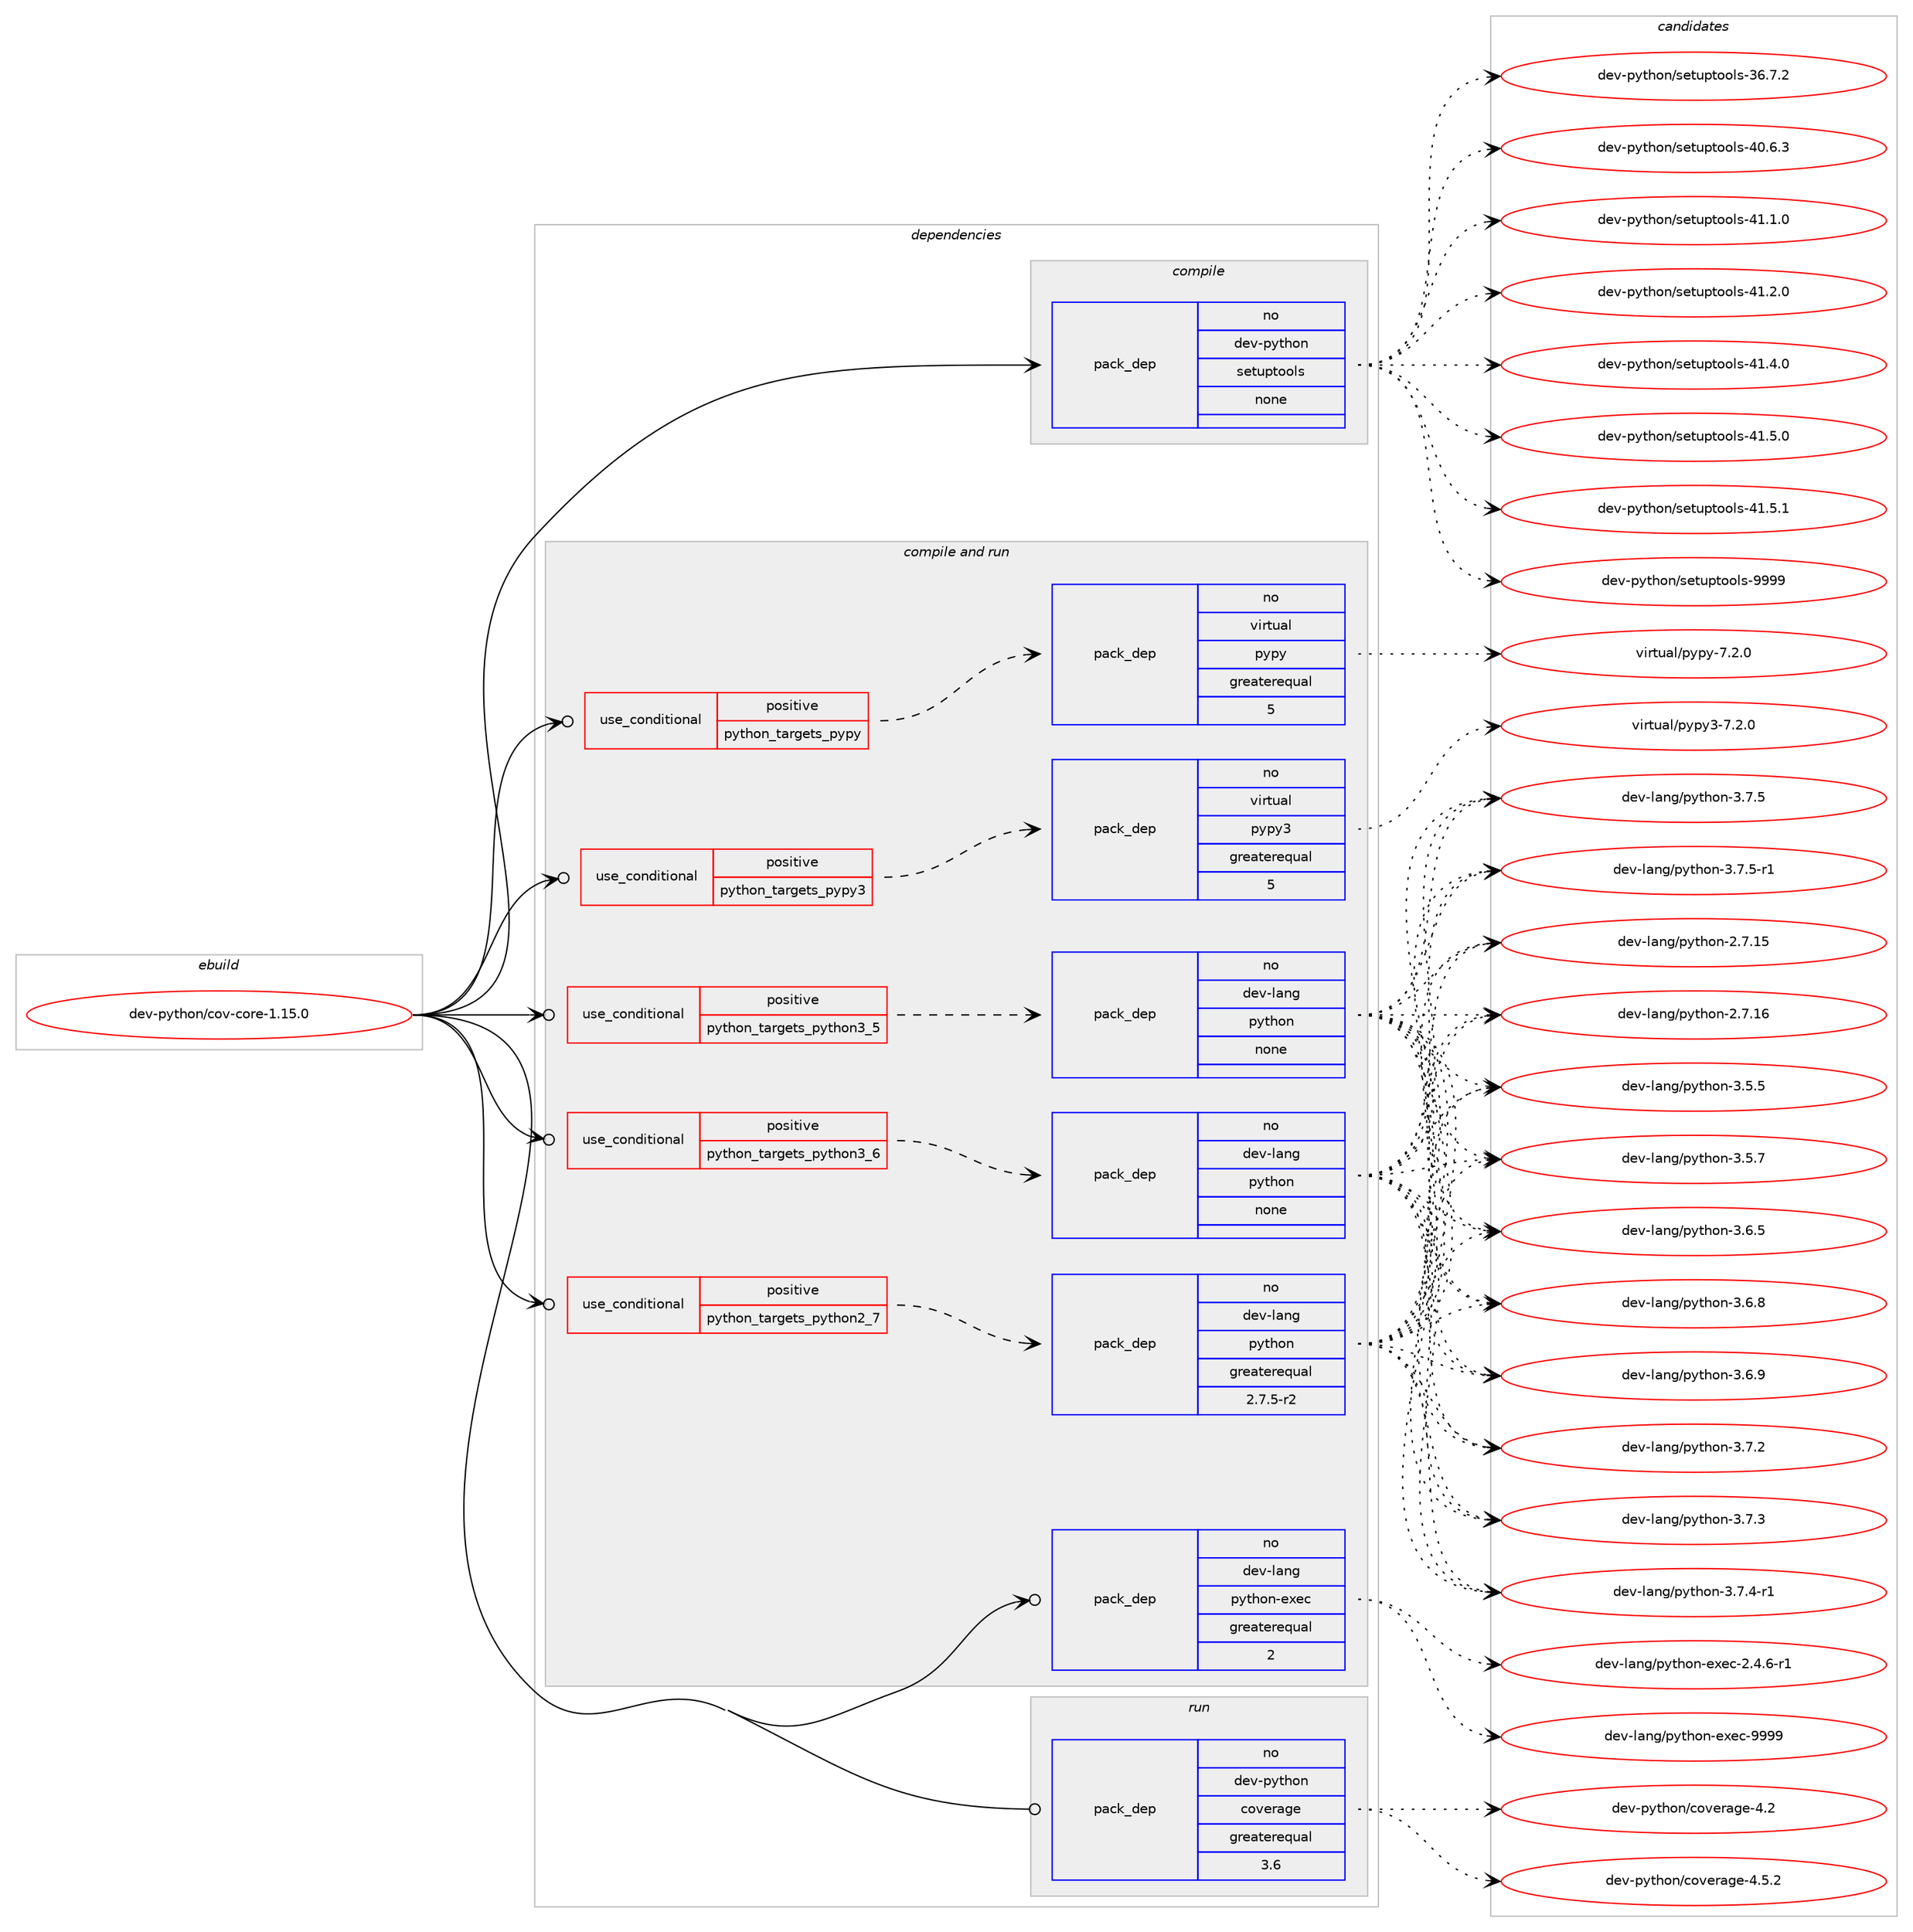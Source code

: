 digraph prolog {

# *************
# Graph options
# *************

newrank=true;
concentrate=true;
compound=true;
graph [rankdir=LR,fontname=Helvetica,fontsize=10,ranksep=1.5];#, ranksep=2.5, nodesep=0.2];
edge  [arrowhead=vee];
node  [fontname=Helvetica,fontsize=10];

# **********
# The ebuild
# **********

subgraph cluster_leftcol {
color=gray;
rank=same;
label=<<i>ebuild</i>>;
id [label="dev-python/cov-core-1.15.0", color=red, width=4, href="../dev-python/cov-core-1.15.0.svg"];
}

# ****************
# The dependencies
# ****************

subgraph cluster_midcol {
color=gray;
label=<<i>dependencies</i>>;
subgraph cluster_compile {
fillcolor="#eeeeee";
style=filled;
label=<<i>compile</i>>;
subgraph pack450275 {
dependency599935 [label=<<TABLE BORDER="0" CELLBORDER="1" CELLSPACING="0" CELLPADDING="4" WIDTH="220"><TR><TD ROWSPAN="6" CELLPADDING="30">pack_dep</TD></TR><TR><TD WIDTH="110">no</TD></TR><TR><TD>dev-python</TD></TR><TR><TD>setuptools</TD></TR><TR><TD>none</TD></TR><TR><TD></TD></TR></TABLE>>, shape=none, color=blue];
}
id:e -> dependency599935:w [weight=20,style="solid",arrowhead="vee"];
}
subgraph cluster_compileandrun {
fillcolor="#eeeeee";
style=filled;
label=<<i>compile and run</i>>;
subgraph cond137881 {
dependency599936 [label=<<TABLE BORDER="0" CELLBORDER="1" CELLSPACING="0" CELLPADDING="4"><TR><TD ROWSPAN="3" CELLPADDING="10">use_conditional</TD></TR><TR><TD>positive</TD></TR><TR><TD>python_targets_pypy</TD></TR></TABLE>>, shape=none, color=red];
subgraph pack450276 {
dependency599937 [label=<<TABLE BORDER="0" CELLBORDER="1" CELLSPACING="0" CELLPADDING="4" WIDTH="220"><TR><TD ROWSPAN="6" CELLPADDING="30">pack_dep</TD></TR><TR><TD WIDTH="110">no</TD></TR><TR><TD>virtual</TD></TR><TR><TD>pypy</TD></TR><TR><TD>greaterequal</TD></TR><TR><TD>5</TD></TR></TABLE>>, shape=none, color=blue];
}
dependency599936:e -> dependency599937:w [weight=20,style="dashed",arrowhead="vee"];
}
id:e -> dependency599936:w [weight=20,style="solid",arrowhead="odotvee"];
subgraph cond137882 {
dependency599938 [label=<<TABLE BORDER="0" CELLBORDER="1" CELLSPACING="0" CELLPADDING="4"><TR><TD ROWSPAN="3" CELLPADDING="10">use_conditional</TD></TR><TR><TD>positive</TD></TR><TR><TD>python_targets_pypy3</TD></TR></TABLE>>, shape=none, color=red];
subgraph pack450277 {
dependency599939 [label=<<TABLE BORDER="0" CELLBORDER="1" CELLSPACING="0" CELLPADDING="4" WIDTH="220"><TR><TD ROWSPAN="6" CELLPADDING="30">pack_dep</TD></TR><TR><TD WIDTH="110">no</TD></TR><TR><TD>virtual</TD></TR><TR><TD>pypy3</TD></TR><TR><TD>greaterequal</TD></TR><TR><TD>5</TD></TR></TABLE>>, shape=none, color=blue];
}
dependency599938:e -> dependency599939:w [weight=20,style="dashed",arrowhead="vee"];
}
id:e -> dependency599938:w [weight=20,style="solid",arrowhead="odotvee"];
subgraph cond137883 {
dependency599940 [label=<<TABLE BORDER="0" CELLBORDER="1" CELLSPACING="0" CELLPADDING="4"><TR><TD ROWSPAN="3" CELLPADDING="10">use_conditional</TD></TR><TR><TD>positive</TD></TR><TR><TD>python_targets_python2_7</TD></TR></TABLE>>, shape=none, color=red];
subgraph pack450278 {
dependency599941 [label=<<TABLE BORDER="0" CELLBORDER="1" CELLSPACING="0" CELLPADDING="4" WIDTH="220"><TR><TD ROWSPAN="6" CELLPADDING="30">pack_dep</TD></TR><TR><TD WIDTH="110">no</TD></TR><TR><TD>dev-lang</TD></TR><TR><TD>python</TD></TR><TR><TD>greaterequal</TD></TR><TR><TD>2.7.5-r2</TD></TR></TABLE>>, shape=none, color=blue];
}
dependency599940:e -> dependency599941:w [weight=20,style="dashed",arrowhead="vee"];
}
id:e -> dependency599940:w [weight=20,style="solid",arrowhead="odotvee"];
subgraph cond137884 {
dependency599942 [label=<<TABLE BORDER="0" CELLBORDER="1" CELLSPACING="0" CELLPADDING="4"><TR><TD ROWSPAN="3" CELLPADDING="10">use_conditional</TD></TR><TR><TD>positive</TD></TR><TR><TD>python_targets_python3_5</TD></TR></TABLE>>, shape=none, color=red];
subgraph pack450279 {
dependency599943 [label=<<TABLE BORDER="0" CELLBORDER="1" CELLSPACING="0" CELLPADDING="4" WIDTH="220"><TR><TD ROWSPAN="6" CELLPADDING="30">pack_dep</TD></TR><TR><TD WIDTH="110">no</TD></TR><TR><TD>dev-lang</TD></TR><TR><TD>python</TD></TR><TR><TD>none</TD></TR><TR><TD></TD></TR></TABLE>>, shape=none, color=blue];
}
dependency599942:e -> dependency599943:w [weight=20,style="dashed",arrowhead="vee"];
}
id:e -> dependency599942:w [weight=20,style="solid",arrowhead="odotvee"];
subgraph cond137885 {
dependency599944 [label=<<TABLE BORDER="0" CELLBORDER="1" CELLSPACING="0" CELLPADDING="4"><TR><TD ROWSPAN="3" CELLPADDING="10">use_conditional</TD></TR><TR><TD>positive</TD></TR><TR><TD>python_targets_python3_6</TD></TR></TABLE>>, shape=none, color=red];
subgraph pack450280 {
dependency599945 [label=<<TABLE BORDER="0" CELLBORDER="1" CELLSPACING="0" CELLPADDING="4" WIDTH="220"><TR><TD ROWSPAN="6" CELLPADDING="30">pack_dep</TD></TR><TR><TD WIDTH="110">no</TD></TR><TR><TD>dev-lang</TD></TR><TR><TD>python</TD></TR><TR><TD>none</TD></TR><TR><TD></TD></TR></TABLE>>, shape=none, color=blue];
}
dependency599944:e -> dependency599945:w [weight=20,style="dashed",arrowhead="vee"];
}
id:e -> dependency599944:w [weight=20,style="solid",arrowhead="odotvee"];
subgraph pack450281 {
dependency599946 [label=<<TABLE BORDER="0" CELLBORDER="1" CELLSPACING="0" CELLPADDING="4" WIDTH="220"><TR><TD ROWSPAN="6" CELLPADDING="30">pack_dep</TD></TR><TR><TD WIDTH="110">no</TD></TR><TR><TD>dev-lang</TD></TR><TR><TD>python-exec</TD></TR><TR><TD>greaterequal</TD></TR><TR><TD>2</TD></TR></TABLE>>, shape=none, color=blue];
}
id:e -> dependency599946:w [weight=20,style="solid",arrowhead="odotvee"];
}
subgraph cluster_run {
fillcolor="#eeeeee";
style=filled;
label=<<i>run</i>>;
subgraph pack450282 {
dependency599947 [label=<<TABLE BORDER="0" CELLBORDER="1" CELLSPACING="0" CELLPADDING="4" WIDTH="220"><TR><TD ROWSPAN="6" CELLPADDING="30">pack_dep</TD></TR><TR><TD WIDTH="110">no</TD></TR><TR><TD>dev-python</TD></TR><TR><TD>coverage</TD></TR><TR><TD>greaterequal</TD></TR><TR><TD>3.6</TD></TR></TABLE>>, shape=none, color=blue];
}
id:e -> dependency599947:w [weight=20,style="solid",arrowhead="odot"];
}
}

# **************
# The candidates
# **************

subgraph cluster_choices {
rank=same;
color=gray;
label=<<i>candidates</i>>;

subgraph choice450275 {
color=black;
nodesep=1;
choice100101118451121211161041111104711510111611711211611111110811545515446554650 [label="dev-python/setuptools-36.7.2", color=red, width=4,href="../dev-python/setuptools-36.7.2.svg"];
choice100101118451121211161041111104711510111611711211611111110811545524846544651 [label="dev-python/setuptools-40.6.3", color=red, width=4,href="../dev-python/setuptools-40.6.3.svg"];
choice100101118451121211161041111104711510111611711211611111110811545524946494648 [label="dev-python/setuptools-41.1.0", color=red, width=4,href="../dev-python/setuptools-41.1.0.svg"];
choice100101118451121211161041111104711510111611711211611111110811545524946504648 [label="dev-python/setuptools-41.2.0", color=red, width=4,href="../dev-python/setuptools-41.2.0.svg"];
choice100101118451121211161041111104711510111611711211611111110811545524946524648 [label="dev-python/setuptools-41.4.0", color=red, width=4,href="../dev-python/setuptools-41.4.0.svg"];
choice100101118451121211161041111104711510111611711211611111110811545524946534648 [label="dev-python/setuptools-41.5.0", color=red, width=4,href="../dev-python/setuptools-41.5.0.svg"];
choice100101118451121211161041111104711510111611711211611111110811545524946534649 [label="dev-python/setuptools-41.5.1", color=red, width=4,href="../dev-python/setuptools-41.5.1.svg"];
choice10010111845112121116104111110471151011161171121161111111081154557575757 [label="dev-python/setuptools-9999", color=red, width=4,href="../dev-python/setuptools-9999.svg"];
dependency599935:e -> choice100101118451121211161041111104711510111611711211611111110811545515446554650:w [style=dotted,weight="100"];
dependency599935:e -> choice100101118451121211161041111104711510111611711211611111110811545524846544651:w [style=dotted,weight="100"];
dependency599935:e -> choice100101118451121211161041111104711510111611711211611111110811545524946494648:w [style=dotted,weight="100"];
dependency599935:e -> choice100101118451121211161041111104711510111611711211611111110811545524946504648:w [style=dotted,weight="100"];
dependency599935:e -> choice100101118451121211161041111104711510111611711211611111110811545524946524648:w [style=dotted,weight="100"];
dependency599935:e -> choice100101118451121211161041111104711510111611711211611111110811545524946534648:w [style=dotted,weight="100"];
dependency599935:e -> choice100101118451121211161041111104711510111611711211611111110811545524946534649:w [style=dotted,weight="100"];
dependency599935:e -> choice10010111845112121116104111110471151011161171121161111111081154557575757:w [style=dotted,weight="100"];
}
subgraph choice450276 {
color=black;
nodesep=1;
choice1181051141161179710847112121112121455546504648 [label="virtual/pypy-7.2.0", color=red, width=4,href="../virtual/pypy-7.2.0.svg"];
dependency599937:e -> choice1181051141161179710847112121112121455546504648:w [style=dotted,weight="100"];
}
subgraph choice450277 {
color=black;
nodesep=1;
choice118105114116117971084711212111212151455546504648 [label="virtual/pypy3-7.2.0", color=red, width=4,href="../virtual/pypy3-7.2.0.svg"];
dependency599939:e -> choice118105114116117971084711212111212151455546504648:w [style=dotted,weight="100"];
}
subgraph choice450278 {
color=black;
nodesep=1;
choice10010111845108971101034711212111610411111045504655464953 [label="dev-lang/python-2.7.15", color=red, width=4,href="../dev-lang/python-2.7.15.svg"];
choice10010111845108971101034711212111610411111045504655464954 [label="dev-lang/python-2.7.16", color=red, width=4,href="../dev-lang/python-2.7.16.svg"];
choice100101118451089711010347112121116104111110455146534653 [label="dev-lang/python-3.5.5", color=red, width=4,href="../dev-lang/python-3.5.5.svg"];
choice100101118451089711010347112121116104111110455146534655 [label="dev-lang/python-3.5.7", color=red, width=4,href="../dev-lang/python-3.5.7.svg"];
choice100101118451089711010347112121116104111110455146544653 [label="dev-lang/python-3.6.5", color=red, width=4,href="../dev-lang/python-3.6.5.svg"];
choice100101118451089711010347112121116104111110455146544656 [label="dev-lang/python-3.6.8", color=red, width=4,href="../dev-lang/python-3.6.8.svg"];
choice100101118451089711010347112121116104111110455146544657 [label="dev-lang/python-3.6.9", color=red, width=4,href="../dev-lang/python-3.6.9.svg"];
choice100101118451089711010347112121116104111110455146554650 [label="dev-lang/python-3.7.2", color=red, width=4,href="../dev-lang/python-3.7.2.svg"];
choice100101118451089711010347112121116104111110455146554651 [label="dev-lang/python-3.7.3", color=red, width=4,href="../dev-lang/python-3.7.3.svg"];
choice1001011184510897110103471121211161041111104551465546524511449 [label="dev-lang/python-3.7.4-r1", color=red, width=4,href="../dev-lang/python-3.7.4-r1.svg"];
choice100101118451089711010347112121116104111110455146554653 [label="dev-lang/python-3.7.5", color=red, width=4,href="../dev-lang/python-3.7.5.svg"];
choice1001011184510897110103471121211161041111104551465546534511449 [label="dev-lang/python-3.7.5-r1", color=red, width=4,href="../dev-lang/python-3.7.5-r1.svg"];
dependency599941:e -> choice10010111845108971101034711212111610411111045504655464953:w [style=dotted,weight="100"];
dependency599941:e -> choice10010111845108971101034711212111610411111045504655464954:w [style=dotted,weight="100"];
dependency599941:e -> choice100101118451089711010347112121116104111110455146534653:w [style=dotted,weight="100"];
dependency599941:e -> choice100101118451089711010347112121116104111110455146534655:w [style=dotted,weight="100"];
dependency599941:e -> choice100101118451089711010347112121116104111110455146544653:w [style=dotted,weight="100"];
dependency599941:e -> choice100101118451089711010347112121116104111110455146544656:w [style=dotted,weight="100"];
dependency599941:e -> choice100101118451089711010347112121116104111110455146544657:w [style=dotted,weight="100"];
dependency599941:e -> choice100101118451089711010347112121116104111110455146554650:w [style=dotted,weight="100"];
dependency599941:e -> choice100101118451089711010347112121116104111110455146554651:w [style=dotted,weight="100"];
dependency599941:e -> choice1001011184510897110103471121211161041111104551465546524511449:w [style=dotted,weight="100"];
dependency599941:e -> choice100101118451089711010347112121116104111110455146554653:w [style=dotted,weight="100"];
dependency599941:e -> choice1001011184510897110103471121211161041111104551465546534511449:w [style=dotted,weight="100"];
}
subgraph choice450279 {
color=black;
nodesep=1;
choice10010111845108971101034711212111610411111045504655464953 [label="dev-lang/python-2.7.15", color=red, width=4,href="../dev-lang/python-2.7.15.svg"];
choice10010111845108971101034711212111610411111045504655464954 [label="dev-lang/python-2.7.16", color=red, width=4,href="../dev-lang/python-2.7.16.svg"];
choice100101118451089711010347112121116104111110455146534653 [label="dev-lang/python-3.5.5", color=red, width=4,href="../dev-lang/python-3.5.5.svg"];
choice100101118451089711010347112121116104111110455146534655 [label="dev-lang/python-3.5.7", color=red, width=4,href="../dev-lang/python-3.5.7.svg"];
choice100101118451089711010347112121116104111110455146544653 [label="dev-lang/python-3.6.5", color=red, width=4,href="../dev-lang/python-3.6.5.svg"];
choice100101118451089711010347112121116104111110455146544656 [label="dev-lang/python-3.6.8", color=red, width=4,href="../dev-lang/python-3.6.8.svg"];
choice100101118451089711010347112121116104111110455146544657 [label="dev-lang/python-3.6.9", color=red, width=4,href="../dev-lang/python-3.6.9.svg"];
choice100101118451089711010347112121116104111110455146554650 [label="dev-lang/python-3.7.2", color=red, width=4,href="../dev-lang/python-3.7.2.svg"];
choice100101118451089711010347112121116104111110455146554651 [label="dev-lang/python-3.7.3", color=red, width=4,href="../dev-lang/python-3.7.3.svg"];
choice1001011184510897110103471121211161041111104551465546524511449 [label="dev-lang/python-3.7.4-r1", color=red, width=4,href="../dev-lang/python-3.7.4-r1.svg"];
choice100101118451089711010347112121116104111110455146554653 [label="dev-lang/python-3.7.5", color=red, width=4,href="../dev-lang/python-3.7.5.svg"];
choice1001011184510897110103471121211161041111104551465546534511449 [label="dev-lang/python-3.7.5-r1", color=red, width=4,href="../dev-lang/python-3.7.5-r1.svg"];
dependency599943:e -> choice10010111845108971101034711212111610411111045504655464953:w [style=dotted,weight="100"];
dependency599943:e -> choice10010111845108971101034711212111610411111045504655464954:w [style=dotted,weight="100"];
dependency599943:e -> choice100101118451089711010347112121116104111110455146534653:w [style=dotted,weight="100"];
dependency599943:e -> choice100101118451089711010347112121116104111110455146534655:w [style=dotted,weight="100"];
dependency599943:e -> choice100101118451089711010347112121116104111110455146544653:w [style=dotted,weight="100"];
dependency599943:e -> choice100101118451089711010347112121116104111110455146544656:w [style=dotted,weight="100"];
dependency599943:e -> choice100101118451089711010347112121116104111110455146544657:w [style=dotted,weight="100"];
dependency599943:e -> choice100101118451089711010347112121116104111110455146554650:w [style=dotted,weight="100"];
dependency599943:e -> choice100101118451089711010347112121116104111110455146554651:w [style=dotted,weight="100"];
dependency599943:e -> choice1001011184510897110103471121211161041111104551465546524511449:w [style=dotted,weight="100"];
dependency599943:e -> choice100101118451089711010347112121116104111110455146554653:w [style=dotted,weight="100"];
dependency599943:e -> choice1001011184510897110103471121211161041111104551465546534511449:w [style=dotted,weight="100"];
}
subgraph choice450280 {
color=black;
nodesep=1;
choice10010111845108971101034711212111610411111045504655464953 [label="dev-lang/python-2.7.15", color=red, width=4,href="../dev-lang/python-2.7.15.svg"];
choice10010111845108971101034711212111610411111045504655464954 [label="dev-lang/python-2.7.16", color=red, width=4,href="../dev-lang/python-2.7.16.svg"];
choice100101118451089711010347112121116104111110455146534653 [label="dev-lang/python-3.5.5", color=red, width=4,href="../dev-lang/python-3.5.5.svg"];
choice100101118451089711010347112121116104111110455146534655 [label="dev-lang/python-3.5.7", color=red, width=4,href="../dev-lang/python-3.5.7.svg"];
choice100101118451089711010347112121116104111110455146544653 [label="dev-lang/python-3.6.5", color=red, width=4,href="../dev-lang/python-3.6.5.svg"];
choice100101118451089711010347112121116104111110455146544656 [label="dev-lang/python-3.6.8", color=red, width=4,href="../dev-lang/python-3.6.8.svg"];
choice100101118451089711010347112121116104111110455146544657 [label="dev-lang/python-3.6.9", color=red, width=4,href="../dev-lang/python-3.6.9.svg"];
choice100101118451089711010347112121116104111110455146554650 [label="dev-lang/python-3.7.2", color=red, width=4,href="../dev-lang/python-3.7.2.svg"];
choice100101118451089711010347112121116104111110455146554651 [label="dev-lang/python-3.7.3", color=red, width=4,href="../dev-lang/python-3.7.3.svg"];
choice1001011184510897110103471121211161041111104551465546524511449 [label="dev-lang/python-3.7.4-r1", color=red, width=4,href="../dev-lang/python-3.7.4-r1.svg"];
choice100101118451089711010347112121116104111110455146554653 [label="dev-lang/python-3.7.5", color=red, width=4,href="../dev-lang/python-3.7.5.svg"];
choice1001011184510897110103471121211161041111104551465546534511449 [label="dev-lang/python-3.7.5-r1", color=red, width=4,href="../dev-lang/python-3.7.5-r1.svg"];
dependency599945:e -> choice10010111845108971101034711212111610411111045504655464953:w [style=dotted,weight="100"];
dependency599945:e -> choice10010111845108971101034711212111610411111045504655464954:w [style=dotted,weight="100"];
dependency599945:e -> choice100101118451089711010347112121116104111110455146534653:w [style=dotted,weight="100"];
dependency599945:e -> choice100101118451089711010347112121116104111110455146534655:w [style=dotted,weight="100"];
dependency599945:e -> choice100101118451089711010347112121116104111110455146544653:w [style=dotted,weight="100"];
dependency599945:e -> choice100101118451089711010347112121116104111110455146544656:w [style=dotted,weight="100"];
dependency599945:e -> choice100101118451089711010347112121116104111110455146544657:w [style=dotted,weight="100"];
dependency599945:e -> choice100101118451089711010347112121116104111110455146554650:w [style=dotted,weight="100"];
dependency599945:e -> choice100101118451089711010347112121116104111110455146554651:w [style=dotted,weight="100"];
dependency599945:e -> choice1001011184510897110103471121211161041111104551465546524511449:w [style=dotted,weight="100"];
dependency599945:e -> choice100101118451089711010347112121116104111110455146554653:w [style=dotted,weight="100"];
dependency599945:e -> choice1001011184510897110103471121211161041111104551465546534511449:w [style=dotted,weight="100"];
}
subgraph choice450281 {
color=black;
nodesep=1;
choice10010111845108971101034711212111610411111045101120101994550465246544511449 [label="dev-lang/python-exec-2.4.6-r1", color=red, width=4,href="../dev-lang/python-exec-2.4.6-r1.svg"];
choice10010111845108971101034711212111610411111045101120101994557575757 [label="dev-lang/python-exec-9999", color=red, width=4,href="../dev-lang/python-exec-9999.svg"];
dependency599946:e -> choice10010111845108971101034711212111610411111045101120101994550465246544511449:w [style=dotted,weight="100"];
dependency599946:e -> choice10010111845108971101034711212111610411111045101120101994557575757:w [style=dotted,weight="100"];
}
subgraph choice450282 {
color=black;
nodesep=1;
choice1001011184511212111610411111047991111181011149710310145524650 [label="dev-python/coverage-4.2", color=red, width=4,href="../dev-python/coverage-4.2.svg"];
choice10010111845112121116104111110479911111810111497103101455246534650 [label="dev-python/coverage-4.5.2", color=red, width=4,href="../dev-python/coverage-4.5.2.svg"];
dependency599947:e -> choice1001011184511212111610411111047991111181011149710310145524650:w [style=dotted,weight="100"];
dependency599947:e -> choice10010111845112121116104111110479911111810111497103101455246534650:w [style=dotted,weight="100"];
}
}

}
